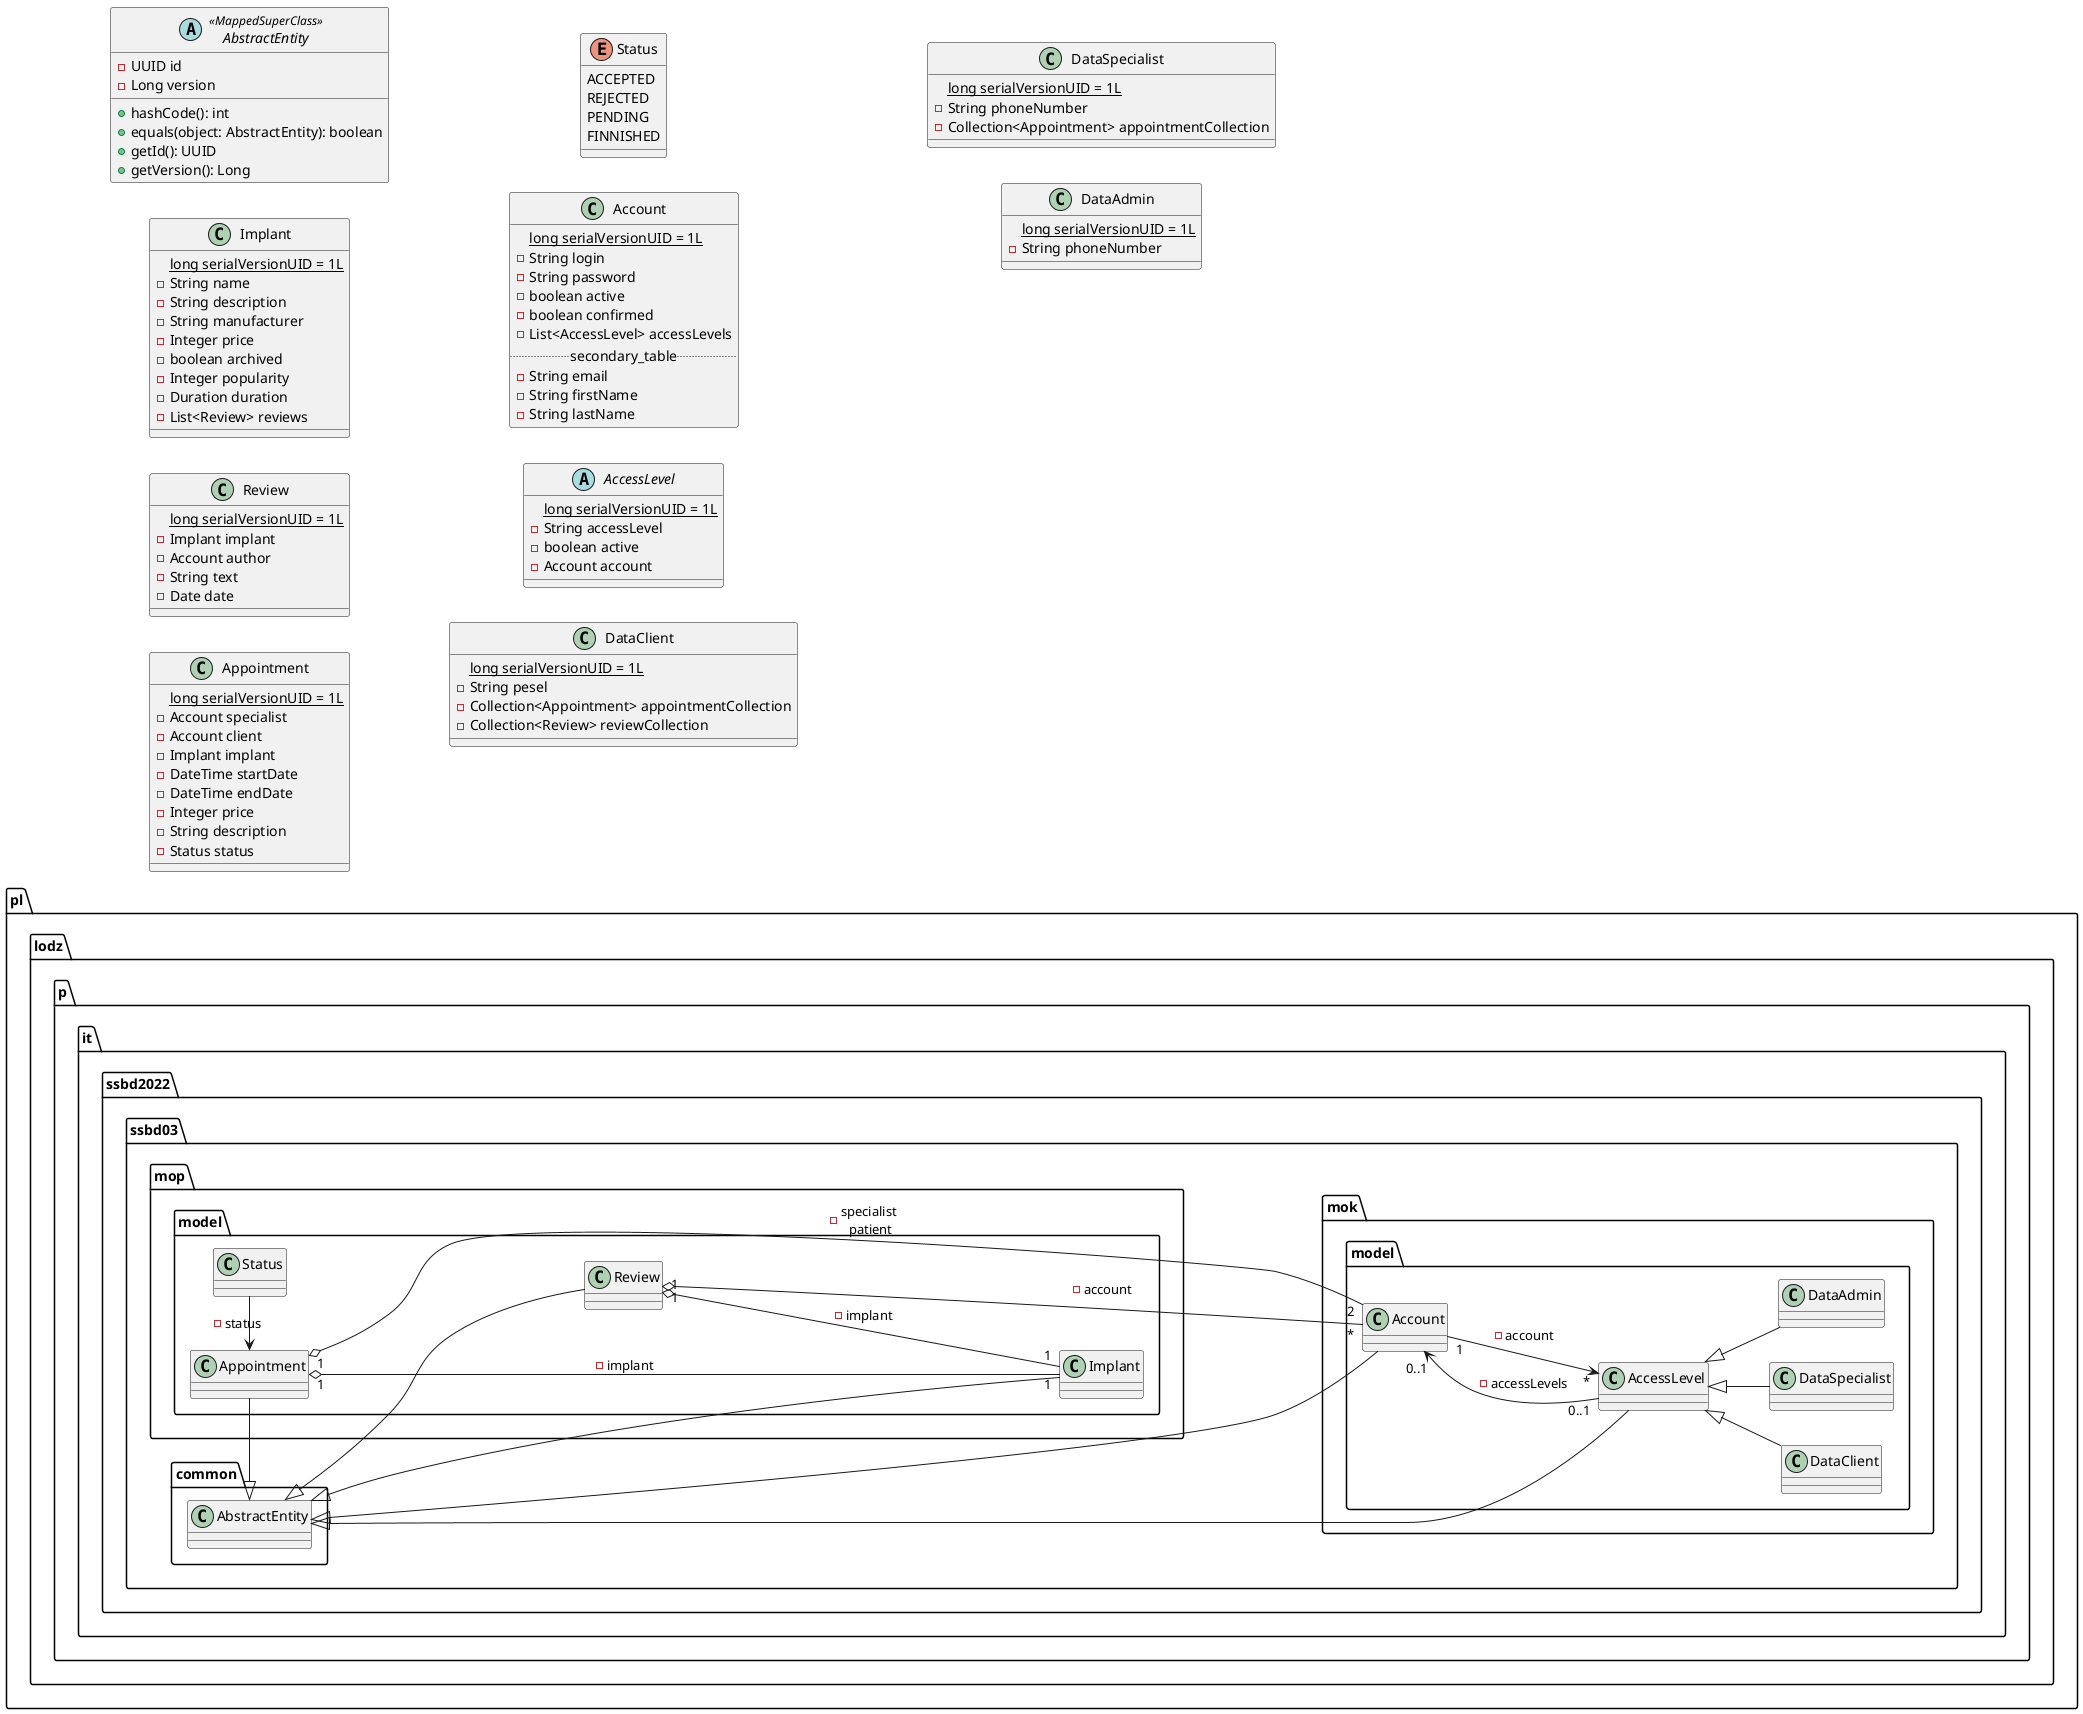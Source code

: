 @startuml model
left to right direction

package pl.lodz.p.it.ssbd2022.ssbd03.mok.model {
    AccessLevel "*" <-- "1" Account : - account
    Account "0..1" <-- "0..1" AccessLevel : - accessLevels

    AccessLevel <|-- DataClient
    AccessLevel <|-- DataSpecialist
    AccessLevel <|-- DataAdmin
}

package pl.lodz.p.it.ssbd2022.ssbd03.mop.model {
    Appointment "1" o---- "2" Account : - specialist \n patient
    Appointment "1" o--- "1" Implant : - implant
    Review "1" o- "*" Account : - account
    Review "1" o-- "1" Implant : - implant
    Appointment <- Status : - status
}

package pl.lodz.p.it.ssbd2022.ssbd03.common {
    AbstractEntity <|- Account 
    AbstractEntity <|-- AccessLevel
    AbstractEntity <|--- Implant
    AbstractEntity <|- Review
    AbstractEntity <|- Appointment
}


abstract class AbstractEntity <<MappedSuperClass>> {
    -UUID id
    -Long version

    +hashCode(): int
    +equals(object: AbstractEntity): boolean
    +getId(): UUID
    +getVersion(): Long
}

class Implant {
    {static} long serialVersionUID = 1L
    -String name
    -String description
    -String manufacturer
    -Integer price
    -boolean archived
    -Integer popularity
    -Duration duration
    -List<Review> reviews
}

class Review {
    {static} long serialVersionUID = 1L
    -Implant implant
    -Account author
    -String text
    -Date date
}

class Appointment {
    {static} long serialVersionUID = 1L
    -Account specialist
    -Account client
    -Implant implant
    -DateTime startDate
    -DateTime endDate
    -Integer price
    -String description
    -Status status
}

enum Status {
    ACCEPTED
    REJECTED
    PENDING
    FINNISHED
}

class Account {
    {static} long serialVersionUID = 1L
    -String login
    -String password
    -boolean active
    -boolean confirmed
    -List<AccessLevel> accessLevels
    .. secondary_table ..
    -String email
    -String firstName
    -String lastName
    ' --
    ' +Account()
    ' +Account(
    '     login: String,
    '     password: String,
    '     active: boolean,
    '     confirmed: boolean,
    '     accessLevels: List<AccessLevel>,
    '     email: String,
    '     firstName: String,
    '     lastName: String
    ' )
    ' +getLogin(): String
    ' +getPassword(): String
    ' +isActive(): boolean
    ' +isConfirmed(): boolean
    ' +getAccessLevels(): List<AccessLevel>
    ' +getEmail(): String
    ' +getFirstName(): String
    ' +getLastName(): String
    ' +setLogin(login: String): void
    ' +setPassword(password: String): void
    ' +setActive(active: boolean): void
    ' +setConfirmed(confirmed: boolean): void
    ' +setEmail(email: String): void
    ' +setFirstName(firstName: String): void
    ' +setLastName(lastName: String): void
    ' +toString(): String
}

abstract class AccessLevel {
    {static} long serialVersionUID = 1L
    -String accessLevel
    -boolean active
    -Account account
    ' --
    ' +getAccessLevel(): String
    ' +isActive(): boolean
    ' +getAccount(): Account
    ' +setAccessLevel(accessLevel: String): void
    ' +setActive(active: boolean): void
    ' +setAccount(account: Account): void
    ' +toString(): String
}

class DataClient {
    {static} long serialVersionUID = 1L
    -String pesel
    -Collection<Appointment> appointmentCollection
    -Collection<Review> reviewCollection
    ' --
    ' +DataClient()
    ' +getPesel(): String
    ' +setPesel(pesel: String): void
    ' +toString(): String
}

class DataSpecialist {
    {static} long serialVersionUID = 1L
    -String phoneNumber
    -Collection<Appointment> appointmentCollection
    ' --
    ' +DataDoctor()
    ' +getPhoneNumber(): String
    ' +setPhoneNumber(phoneNumber: String): void
    ' +toString(): String
}

class DataAdmin {
    {static} long serialVersionUID = 1L
    -String phoneNumber
    ' --
    ' +DataAdmin()
    ' +getPhoneNumber(): String
    ' +setPhoneNumber(phoneNumber: String): void
    ' +toString(): String
}

@enduml
